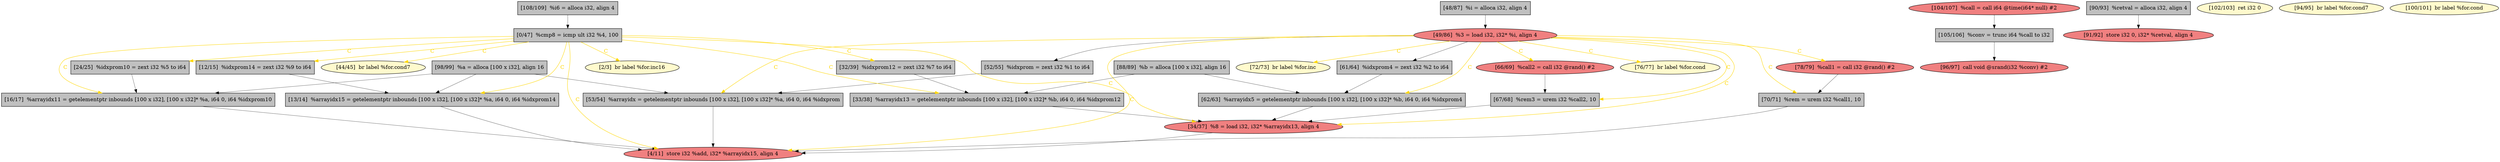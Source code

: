 
digraph G {


node140 [fillcolor=grey,label="[98/99]  %a = alloca [100 x i32], align 16",shape=rectangle,style=filled ]
node142 [fillcolor=lightcoral,label="[96/97]  call void @srand(i32 %conv) #2",shape=ellipse,style=filled ]
node137 [fillcolor=grey,label="[52/55]  %idxprom = zext i32 %1 to i64",shape=rectangle,style=filled ]
node134 [fillcolor=lightcoral,label="[4/11]  store i32 %add, i32* %arrayidx15, align 4",shape=ellipse,style=filled ]
node132 [fillcolor=grey,label="[108/109]  %i6 = alloca i32, align 4",shape=rectangle,style=filled ]
node131 [fillcolor=lemonchiffon,label="[2/3]  br label %for.inc16",shape=ellipse,style=filled ]
node128 [fillcolor=grey,label="[16/17]  %arrayidx11 = getelementptr inbounds [100 x i32], [100 x i32]* %a, i64 0, i64 %idxprom10",shape=rectangle,style=filled ]
node127 [fillcolor=lemonchiffon,label="[44/45]  br label %for.cond7",shape=ellipse,style=filled ]
node126 [fillcolor=lightcoral,label="[66/69]  %call2 = call i32 @rand() #2",shape=ellipse,style=filled ]
node133 [fillcolor=grey,label="[61/64]  %idxprom4 = zext i32 %2 to i64",shape=rectangle,style=filled ]
node116 [fillcolor=lightcoral,label="[49/86]  %3 = load i32, i32* %i, align 4",shape=ellipse,style=filled ]
node114 [fillcolor=grey,label="[88/89]  %b = alloca [100 x i32], align 16",shape=rectangle,style=filled ]
node111 [fillcolor=lemonchiffon,label="[76/77]  br label %for.cond",shape=ellipse,style=filled ]
node135 [fillcolor=grey,label="[0/47]  %cmp8 = icmp ult i32 %4, 100",shape=rectangle,style=filled ]
node110 [fillcolor=lightcoral,label="[78/79]  %call1 = call i32 @rand() #2",shape=ellipse,style=filled ]
node143 [fillcolor=lightcoral,label="[91/92]  store i32 0, i32* %retval, align 4",shape=ellipse,style=filled ]
node113 [fillcolor=lemonchiffon,label="[102/103]  ret i32 0",shape=ellipse,style=filled ]
node117 [fillcolor=lightcoral,label="[34/37]  %8 = load i32, i32* %arrayidx13, align 4",shape=ellipse,style=filled ]
node138 [fillcolor=grey,label="[67/68]  %rem3 = urem i32 %call2, 10",shape=rectangle,style=filled ]
node118 [fillcolor=grey,label="[24/25]  %idxprom10 = zext i32 %5 to i64",shape=rectangle,style=filled ]
node119 [fillcolor=lemonchiffon,label="[94/95]  br label %for.cond7",shape=ellipse,style=filled ]
node141 [fillcolor=grey,label="[33/38]  %arrayidx13 = getelementptr inbounds [100 x i32], [100 x i32]* %b, i64 0, i64 %idxprom12",shape=rectangle,style=filled ]
node139 [fillcolor=grey,label="[32/39]  %idxprom12 = zext i32 %7 to i64",shape=rectangle,style=filled ]
node120 [fillcolor=grey,label="[105/106]  %conv = trunc i64 %call to i32",shape=rectangle,style=filled ]
node112 [fillcolor=grey,label="[48/87]  %i = alloca i32, align 4",shape=rectangle,style=filled ]
node121 [fillcolor=grey,label="[62/63]  %arrayidx5 = getelementptr inbounds [100 x i32], [100 x i32]* %b, i64 0, i64 %idxprom4",shape=rectangle,style=filled ]
node124 [fillcolor=grey,label="[70/71]  %rem = urem i32 %call1, 10",shape=rectangle,style=filled ]
node115 [fillcolor=grey,label="[90/93]  %retval = alloca i32, align 4",shape=rectangle,style=filled ]
node122 [fillcolor=lightcoral,label="[104/107]  %call = call i64 @time(i64* null) #2",shape=ellipse,style=filled ]
node123 [fillcolor=lemonchiffon,label="[72/73]  br label %for.inc",shape=ellipse,style=filled ]
node136 [fillcolor=grey,label="[53/54]  %arrayidx = getelementptr inbounds [100 x i32], [100 x i32]* %a, i64 0, i64 %idxprom",shape=rectangle,style=filled ]
node130 [fillcolor=grey,label="[13/14]  %arrayidx15 = getelementptr inbounds [100 x i32], [100 x i32]* %a, i64 0, i64 %idxprom14",shape=rectangle,style=filled ]
node129 [fillcolor=grey,label="[12/15]  %idxprom14 = zext i32 %9 to i64",shape=rectangle,style=filled ]
node125 [fillcolor=lemonchiffon,label="[100/101]  br label %for.cond",shape=ellipse,style=filled ]

node116->node111 [style=solid,color=gold,label="C",penwidth=1.0,fontcolor=gold ]
node128->node134 [style=solid,color=black,label="",penwidth=0.5,fontcolor=black ]
node122->node120 [style=solid,color=black,label="",penwidth=0.5,fontcolor=black ]
node116->node133 [style=solid,color=black,label="",penwidth=0.5,fontcolor=black ]
node112->node116 [style=solid,color=black,label="",penwidth=0.5,fontcolor=black ]
node135->node131 [style=solid,color=gold,label="C",penwidth=1.0,fontcolor=gold ]
node114->node141 [style=solid,color=black,label="",penwidth=0.5,fontcolor=black ]
node116->node138 [style=solid,color=gold,label="C",penwidth=1.0,fontcolor=gold ]
node114->node121 [style=solid,color=black,label="",penwidth=0.5,fontcolor=black ]
node135->node127 [style=solid,color=gold,label="C",penwidth=1.0,fontcolor=gold ]
node133->node121 [style=solid,color=black,label="",penwidth=0.5,fontcolor=black ]
node115->node143 [style=solid,color=black,label="",penwidth=0.5,fontcolor=black ]
node116->node123 [style=solid,color=gold,label="C",penwidth=1.0,fontcolor=gold ]
node135->node117 [style=solid,color=gold,label="C",penwidth=1.0,fontcolor=gold ]
node135->node130 [style=solid,color=gold,label="C",penwidth=1.0,fontcolor=gold ]
node140->node128 [style=solid,color=black,label="",penwidth=0.5,fontcolor=black ]
node116->node136 [style=solid,color=gold,label="C",penwidth=1.0,fontcolor=gold ]
node136->node134 [style=solid,color=black,label="",penwidth=0.5,fontcolor=black ]
node118->node128 [style=solid,color=black,label="",penwidth=0.5,fontcolor=black ]
node116->node124 [style=solid,color=gold,label="C",penwidth=1.0,fontcolor=gold ]
node116->node126 [style=solid,color=gold,label="C",penwidth=1.0,fontcolor=gold ]
node116->node134 [style=solid,color=gold,label="C",penwidth=1.0,fontcolor=gold ]
node120->node142 [style=solid,color=black,label="",penwidth=0.5,fontcolor=black ]
node138->node117 [style=solid,color=black,label="",penwidth=0.5,fontcolor=black ]
node116->node121 [style=solid,color=gold,label="C",penwidth=1.0,fontcolor=gold ]
node141->node117 [style=solid,color=black,label="",penwidth=0.5,fontcolor=black ]
node135->node128 [style=solid,color=gold,label="C",penwidth=1.0,fontcolor=gold ]
node135->node118 [style=solid,color=gold,label="C",penwidth=1.0,fontcolor=gold ]
node139->node141 [style=solid,color=black,label="",penwidth=0.5,fontcolor=black ]
node116->node137 [style=solid,color=black,label="",penwidth=0.5,fontcolor=black ]
node110->node124 [style=solid,color=black,label="",penwidth=0.5,fontcolor=black ]
node135->node141 [style=solid,color=gold,label="C",penwidth=1.0,fontcolor=gold ]
node140->node130 [style=solid,color=black,label="",penwidth=0.5,fontcolor=black ]
node116->node110 [style=solid,color=gold,label="C",penwidth=1.0,fontcolor=gold ]
node137->node136 [style=solid,color=black,label="",penwidth=0.5,fontcolor=black ]
node135->node134 [style=solid,color=gold,label="C",penwidth=1.0,fontcolor=gold ]
node135->node129 [style=solid,color=gold,label="C",penwidth=1.0,fontcolor=gold ]
node135->node139 [style=solid,color=gold,label="C",penwidth=1.0,fontcolor=gold ]
node129->node130 [style=solid,color=black,label="",penwidth=0.5,fontcolor=black ]
node116->node117 [style=solid,color=gold,label="C",penwidth=1.0,fontcolor=gold ]
node130->node134 [style=solid,color=black,label="",penwidth=0.5,fontcolor=black ]
node121->node117 [style=solid,color=black,label="",penwidth=0.5,fontcolor=black ]
node124->node134 [style=solid,color=black,label="",penwidth=0.5,fontcolor=black ]
node132->node135 [style=solid,color=black,label="",penwidth=0.5,fontcolor=black ]
node140->node136 [style=solid,color=black,label="",penwidth=0.5,fontcolor=black ]
node126->node138 [style=solid,color=black,label="",penwidth=0.5,fontcolor=black ]
node117->node134 [style=solid,color=black,label="",penwidth=0.5,fontcolor=black ]


}
